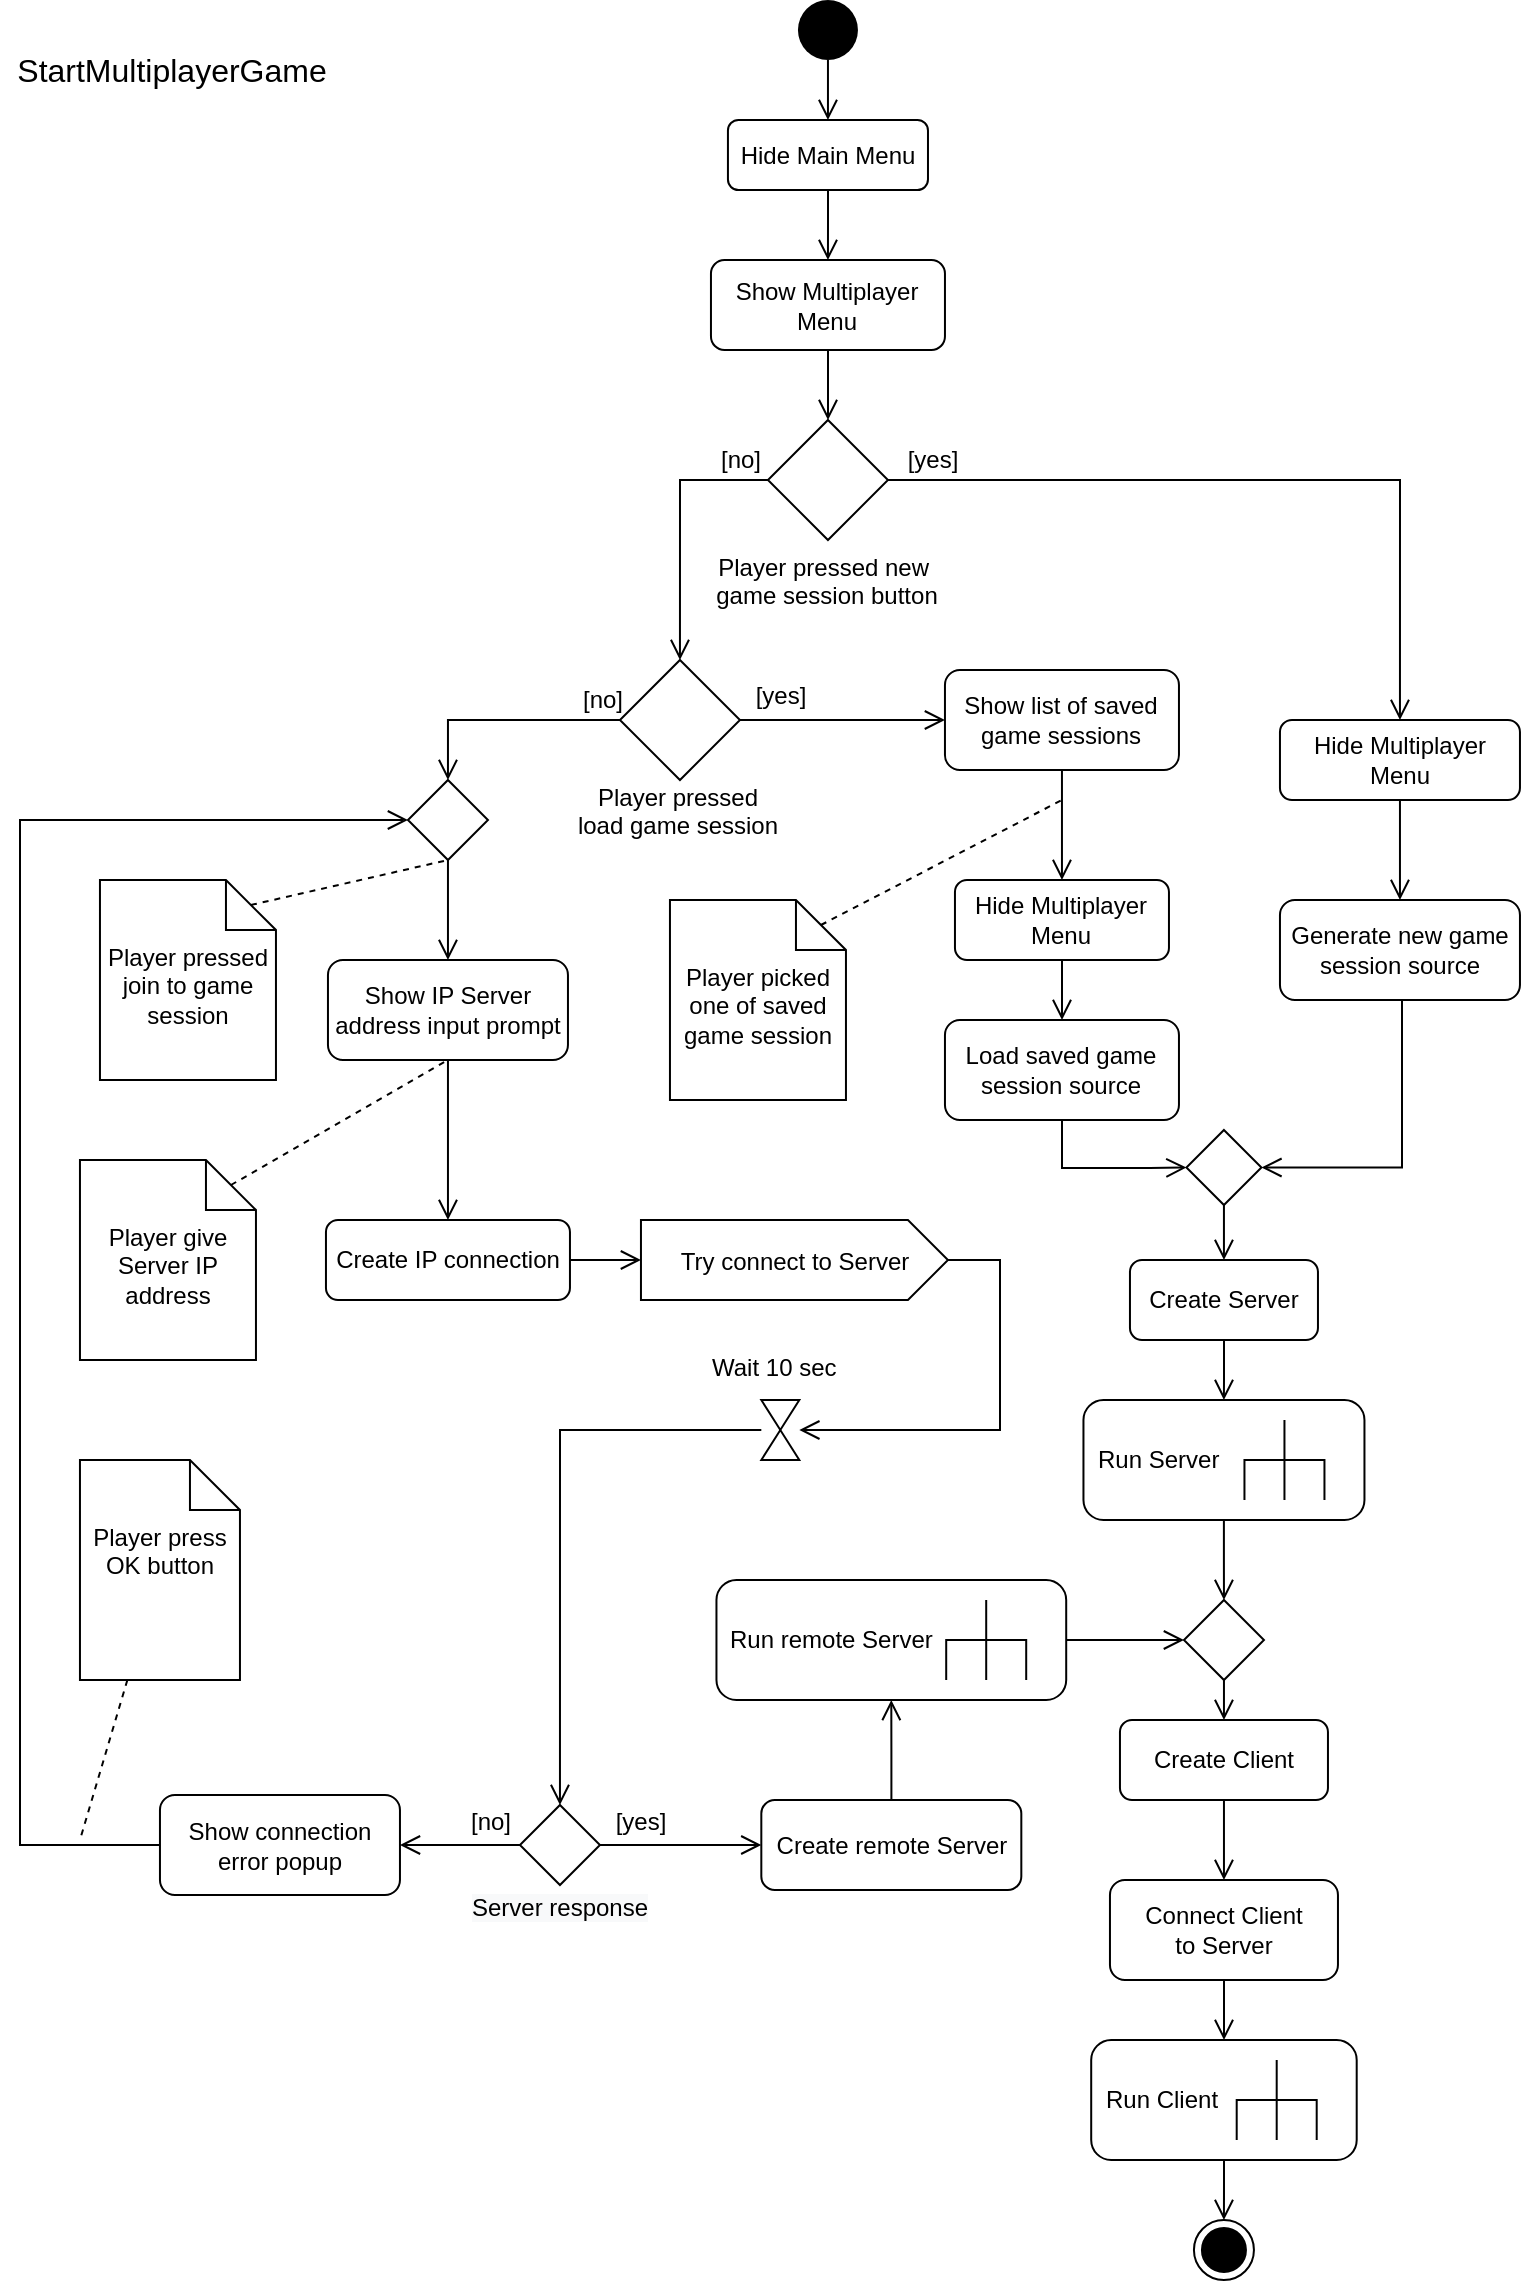 <mxfile version="18.0.6" type="device"><diagram id="-9HNZeXDYJOqd_FAlpaB" name="Strona-1"><mxGraphModel dx="918" dy="571" grid="1" gridSize="10" guides="1" tooltips="1" connect="1" arrows="1" fold="1" page="1" pageScale="1" pageWidth="827" pageHeight="1169" math="0" shadow="0"><root><mxCell id="0"/><mxCell id="1" parent="0"/><mxCell id="x7gVKlhXDRItL7wuzmwW-2" value="" style="edgeStyle=orthogonalEdgeStyle;html=1;verticalAlign=bottom;endArrow=open;endSize=8;strokeColor=#000000;rounded=0;entryX=0.5;entryY=0;entryDx=0;entryDy=0;" parent="1" source="dVcaI404tbkfIfSLfQCw-43" target="x7gVKlhXDRItL7wuzmwW-3" edge="1"><mxGeometry relative="1" as="geometry"><mxPoint x="441.98" y="75" as="targetPoint"/><mxPoint x="438.98" y="45" as="sourcePoint"/></mxGeometry></mxCell><mxCell id="x7gVKlhXDRItL7wuzmwW-7" style="edgeStyle=orthogonalEdgeStyle;rounded=0;orthogonalLoop=1;jettySize=auto;html=1;strokeColor=#000000;endArrow=open;endFill=0;strokeWidth=1;endSize=8;entryX=0.5;entryY=0;entryDx=0;entryDy=0;" parent="1" source="x7gVKlhXDRItL7wuzmwW-3" target="x7gVKlhXDRItL7wuzmwW-8" edge="1"><mxGeometry relative="1" as="geometry"><mxPoint x="466.98" y="225" as="targetPoint"/></mxGeometry></mxCell><mxCell id="x7gVKlhXDRItL7wuzmwW-3" value="Hide Main Menu" style="rounded=1;whiteSpace=wrap;html=1;strokeColor=#000000;" parent="1" vertex="1"><mxGeometry x="392.97" y="80" width="100.02" height="35" as="geometry"/></mxCell><mxCell id="x7gVKlhXDRItL7wuzmwW-36" style="edgeStyle=orthogonalEdgeStyle;rounded=0;orthogonalLoop=1;jettySize=auto;html=1;endArrow=open;endFill=0;endSize=8;strokeColor=#000000;strokeWidth=1;" parent="1" source="x7gVKlhXDRItL7wuzmwW-8" target="c9jsMG3zMKAxIj5EW4tU-3" edge="1"><mxGeometry relative="1" as="geometry"><mxPoint x="443.48" y="230" as="targetPoint"/></mxGeometry></mxCell><mxCell id="x7gVKlhXDRItL7wuzmwW-8" value="Show Multiplayer Menu" style="rounded=1;whiteSpace=wrap;html=1;strokeColor=#000000;" parent="1" vertex="1"><mxGeometry x="384.48" y="150" width="117" height="45" as="geometry"/></mxCell><mxCell id="x7gVKlhXDRItL7wuzmwW-19" style="edgeStyle=orthogonalEdgeStyle;rounded=0;orthogonalLoop=1;jettySize=auto;html=1;endArrow=open;endFill=0;endSize=8;strokeColor=#000000;strokeWidth=1;" parent="1" source="x7gVKlhXDRItL7wuzmwW-15" target="dVcaI404tbkfIfSLfQCw-13" edge="1"><mxGeometry relative="1" as="geometry"><mxPoint x="635.98" y="720" as="targetPoint"/></mxGeometry></mxCell><mxCell id="x7gVKlhXDRItL7wuzmwW-15" value="Create Server" style="rounded=1;whiteSpace=wrap;html=1;strokeColor=#000000;" parent="1" vertex="1"><mxGeometry x="593.98" y="650" width="94" height="40" as="geometry"/></mxCell><mxCell id="x7gVKlhXDRItL7wuzmwW-47" style="edgeStyle=orthogonalEdgeStyle;rounded=0;orthogonalLoop=1;jettySize=auto;html=1;entryX=0.5;entryY=0;entryDx=0;entryDy=0;fontSize=12;endArrow=open;endFill=0;endSize=8;strokeColor=#000000;strokeWidth=1;" parent="1" source="dVcaI404tbkfIfSLfQCw-13" target="dVcaI404tbkfIfSLfQCw-38" edge="1"><mxGeometry relative="1" as="geometry"><mxPoint x="635.98" y="780" as="sourcePoint"/></mxGeometry></mxCell><mxCell id="x7gVKlhXDRItL7wuzmwW-27" value="" style="ellipse;html=1;shape=endState;fillColor=#000000;strokeColor=#000000;" parent="1" vertex="1"><mxGeometry x="625.97" y="1130" width="30" height="30" as="geometry"/></mxCell><mxCell id="x7gVKlhXDRItL7wuzmwW-39" style="edgeStyle=orthogonalEdgeStyle;rounded=0;orthogonalLoop=1;jettySize=auto;html=1;entryX=0.5;entryY=0;entryDx=0;entryDy=0;endArrow=open;endFill=0;endSize=8;strokeColor=#000000;strokeWidth=1;exitX=1;exitY=0.5;exitDx=0;exitDy=0;" parent="1" source="c9jsMG3zMKAxIj5EW4tU-3" target="dVcaI404tbkfIfSLfQCw-3" edge="1"><mxGeometry relative="1" as="geometry"><mxPoint x="463.48" y="250" as="sourcePoint"/></mxGeometry></mxCell><mxCell id="x7gVKlhXDRItL7wuzmwW-41" value="[yes]" style="edgeLabel;html=1;align=center;verticalAlign=middle;resizable=0;points=[];fontSize=12;" parent="x7gVKlhXDRItL7wuzmwW-39" vertex="1" connectable="0"><mxGeometry x="-0.399" y="3" relative="1" as="geometry"><mxPoint x="-91" y="-7" as="offset"/></mxGeometry></mxCell><mxCell id="x7gVKlhXDRItL7wuzmwW-40" value="[no]" style="edgeStyle=orthogonalEdgeStyle;rounded=0;orthogonalLoop=1;jettySize=auto;html=1;entryX=0.5;entryY=0;entryDx=0;entryDy=0;endArrow=open;endFill=0;endSize=8;strokeColor=#000000;strokeWidth=1;fontSize=12;exitX=0;exitY=0.5;exitDx=0;exitDy=0;" parent="1" source="c9jsMG3zMKAxIj5EW4tU-3" target="c9jsMG3zMKAxIj5EW4tU-4" edge="1"><mxGeometry x="-0.795" y="-10" relative="1" as="geometry"><mxPoint as="offset"/><mxPoint x="410" y="260" as="sourcePoint"/><mxPoint x="266.98" y="400" as="targetPoint"/></mxGeometry></mxCell><mxCell id="c9jsMG3zMKAxIj5EW4tU-7" style="edgeStyle=orthogonalEdgeStyle;rounded=0;orthogonalLoop=1;jettySize=auto;html=1;entryX=1;entryY=0.5;entryDx=0;entryDy=0;fontSize=16;endSize=8;endArrow=open;endFill=0;" edge="1" parent="1" source="x7gVKlhXDRItL7wuzmwW-37" target="c9jsMG3zMKAxIj5EW4tU-5"><mxGeometry relative="1" as="geometry"><Array as="points"><mxPoint x="730" y="604"/></Array></mxGeometry></mxCell><mxCell id="x7gVKlhXDRItL7wuzmwW-37" value="&lt;span style=&quot;&quot;&gt;Generate new game session&amp;nbsp;&lt;/span&gt;&lt;span style=&quot;&quot;&gt;source&lt;/span&gt;" style="rounded=1;whiteSpace=wrap;html=1;strokeColor=#000000;strokeWidth=1;" parent="1" vertex="1"><mxGeometry x="668.98" y="470" width="120" height="50" as="geometry"/></mxCell><mxCell id="c9jsMG3zMKAxIj5EW4tU-8" style="edgeStyle=orthogonalEdgeStyle;rounded=0;orthogonalLoop=1;jettySize=auto;html=1;entryX=0;entryY=0.5;entryDx=0;entryDy=0;fontSize=16;endArrow=open;endFill=0;endSize=8;" edge="1" parent="1" source="x7gVKlhXDRItL7wuzmwW-38" target="c9jsMG3zMKAxIj5EW4tU-5"><mxGeometry relative="1" as="geometry"><Array as="points"><mxPoint x="560" y="604"/><mxPoint x="604" y="604"/></Array></mxGeometry></mxCell><mxCell id="x7gVKlhXDRItL7wuzmwW-38" value="&lt;span style=&quot;&quot;&gt;Load saved game session&amp;nbsp;&lt;/span&gt;&lt;span style=&quot;&quot;&gt;source&lt;/span&gt;" style="rounded=1;whiteSpace=wrap;html=1;strokeColor=#000000;strokeWidth=1;" parent="1" vertex="1"><mxGeometry x="501.48" y="530" width="117" height="50" as="geometry"/></mxCell><mxCell id="x7gVKlhXDRItL7wuzmwW-48" style="edgeStyle=orthogonalEdgeStyle;rounded=0;orthogonalLoop=1;jettySize=auto;html=1;entryX=0.5;entryY=0;entryDx=0;entryDy=0;fontSize=12;endArrow=open;endFill=0;endSize=8;strokeColor=#000000;strokeWidth=1;" parent="1" source="x7gVKlhXDRItL7wuzmwW-44" target="x7gVKlhXDRItL7wuzmwW-45" edge="1"><mxGeometry relative="1" as="geometry"/></mxCell><mxCell id="x7gVKlhXDRItL7wuzmwW-44" value="Create Client" style="rounded=1;whiteSpace=wrap;html=1;strokeColor=#000000;" parent="1" vertex="1"><mxGeometry x="588.98" y="880" width="104" height="40" as="geometry"/></mxCell><mxCell id="x7gVKlhXDRItL7wuzmwW-49" style="edgeStyle=orthogonalEdgeStyle;rounded=0;orthogonalLoop=1;jettySize=auto;html=1;fontSize=12;endArrow=open;endFill=0;endSize=8;strokeColor=#000000;strokeWidth=1;" parent="1" source="x7gVKlhXDRItL7wuzmwW-45" target="dVcaI404tbkfIfSLfQCw-14" edge="1"><mxGeometry relative="1" as="geometry"><mxPoint x="635.98" y="1040" as="targetPoint"/></mxGeometry></mxCell><mxCell id="x7gVKlhXDRItL7wuzmwW-45" value="Connect Client &lt;br&gt;to Server" style="rounded=1;whiteSpace=wrap;html=1;strokeColor=#000000;" parent="1" vertex="1"><mxGeometry x="583.98" y="960" width="114" height="50" as="geometry"/></mxCell><mxCell id="x7gVKlhXDRItL7wuzmwW-50" style="edgeStyle=orthogonalEdgeStyle;rounded=0;orthogonalLoop=1;jettySize=auto;html=1;entryX=0.5;entryY=0;entryDx=0;entryDy=0;fontSize=12;endArrow=open;endFill=0;endSize=8;strokeColor=#000000;strokeWidth=1;" parent="1" source="dVcaI404tbkfIfSLfQCw-14" target="x7gVKlhXDRItL7wuzmwW-27" edge="1"><mxGeometry relative="1" as="geometry"><mxPoint x="635.98" y="1100" as="sourcePoint"/></mxGeometry></mxCell><mxCell id="9hr6jYCFvfD1p4PA3c4C-2" style="edgeStyle=orthogonalEdgeStyle;rounded=0;orthogonalLoop=1;jettySize=auto;html=1;entryX=0;entryY=0.5;entryDx=0;entryDy=0;endArrow=open;endFill=0;endSize=8;fontSize=12;exitX=1;exitY=0.5;exitDx=0;exitDy=0;" parent="1" source="c9jsMG3zMKAxIj5EW4tU-4" target="dVcaI404tbkfIfSLfQCw-7" edge="1"><mxGeometry relative="1" as="geometry"><mxPoint x="387.23" y="385" as="sourcePoint"/></mxGeometry></mxCell><mxCell id="9hr6jYCFvfD1p4PA3c4C-3" value="[yes]" style="edgeLabel;html=1;align=center;verticalAlign=middle;resizable=0;points=[];fontSize=12;" parent="9hr6jYCFvfD1p4PA3c4C-2" vertex="1" connectable="0"><mxGeometry x="-0.565" y="3" relative="1" as="geometry"><mxPoint x="-3" y="-9" as="offset"/></mxGeometry></mxCell><mxCell id="9hr6jYCFvfD1p4PA3c4C-10" value="[no]" style="edgeStyle=elbowEdgeStyle;rounded=0;orthogonalLoop=1;jettySize=auto;html=1;entryX=0.5;entryY=0;entryDx=0;entryDy=0;fontSize=12;endArrow=open;endFill=0;endSize=8;exitX=0;exitY=0.5;exitDx=0;exitDy=0;elbow=vertical;" parent="1" source="c9jsMG3zMKAxIj5EW4tU-4" target="dVcaI404tbkfIfSLfQCw-41" edge="1"><mxGeometry x="-0.845" y="-10" relative="1" as="geometry"><mxPoint as="offset"/><mxPoint x="347.23" y="385" as="sourcePoint"/><Array as="points"><mxPoint x="290" y="380"/><mxPoint x="298.98" y="385"/><mxPoint x="178.98" y="475"/><mxPoint x="188.98" y="480"/></Array></mxGeometry></mxCell><mxCell id="dVcaI404tbkfIfSLfQCw-24" style="edgeStyle=orthogonalEdgeStyle;rounded=0;orthogonalLoop=1;jettySize=auto;html=1;endArrow=open;endFill=0;endSize=8;elbow=vertical;" parent="1" source="9hr6jYCFvfD1p4PA3c4C-6" target="dVcaI404tbkfIfSLfQCw-27" edge="1"><mxGeometry relative="1" as="geometry"><mxPoint x="266.98" y="800" as="targetPoint"/></mxGeometry></mxCell><mxCell id="9hr6jYCFvfD1p4PA3c4C-6" value="Create IP connection" style="rounded=1;whiteSpace=wrap;html=1;strokeColor=#000000;strokeWidth=1;" parent="1" vertex="1"><mxGeometry x="191.98" y="630" width="122" height="40" as="geometry"/></mxCell><mxCell id="9hr6jYCFvfD1p4PA3c4C-16" value="[no]" style="edgeStyle=orthogonalEdgeStyle;rounded=0;orthogonalLoop=1;jettySize=auto;html=1;entryX=1;entryY=0.5;entryDx=0;entryDy=0;fontSize=12;endArrow=open;endFill=0;endSize=8;exitX=0;exitY=0.5;exitDx=0;exitDy=0;" parent="1" source="dVcaI404tbkfIfSLfQCw-26" target="9hr6jYCFvfD1p4PA3c4C-15" edge="1"><mxGeometry x="-0.5" y="-12" relative="1" as="geometry"><mxPoint as="offset"/><mxPoint x="188.98" y="945" as="sourcePoint"/></mxGeometry></mxCell><mxCell id="9hr6jYCFvfD1p4PA3c4C-21" value="[yes]" style="edgeStyle=orthogonalEdgeStyle;rounded=0;orthogonalLoop=1;jettySize=auto;html=1;entryX=0;entryY=0.5;entryDx=0;entryDy=0;fontSize=12;endArrow=open;endFill=0;endSize=8;exitX=1;exitY=0.5;exitDx=0;exitDy=0;" parent="1" source="dVcaI404tbkfIfSLfQCw-26" target="9hr6jYCFvfD1p4PA3c4C-18" edge="1"><mxGeometry x="-0.504" y="13" relative="1" as="geometry"><mxPoint y="1" as="offset"/><mxPoint x="344.98" y="945" as="sourcePoint"/></mxGeometry></mxCell><mxCell id="9hr6jYCFvfD1p4PA3c4C-17" style="edgeStyle=orthogonalEdgeStyle;rounded=0;orthogonalLoop=1;jettySize=auto;html=1;fontSize=12;endArrow=open;endFill=0;endSize=8;entryX=0;entryY=0.5;entryDx=0;entryDy=0;" parent="1" source="9hr6jYCFvfD1p4PA3c4C-15" target="dVcaI404tbkfIfSLfQCw-41" edge="1"><mxGeometry relative="1" as="geometry"><Array as="points"><mxPoint x="38.98" y="942"/><mxPoint x="38.98" y="430"/></Array><mxPoint x="206.98" y="730" as="targetPoint"/></mxGeometry></mxCell><mxCell id="9hr6jYCFvfD1p4PA3c4C-15" value="Show connection error popup" style="rounded=1;whiteSpace=wrap;html=1;strokeColor=#000000;strokeWidth=1;" parent="1" vertex="1"><mxGeometry x="108.98" y="917.5" width="120" height="50" as="geometry"/></mxCell><mxCell id="9hr6jYCFvfD1p4PA3c4C-22" style="edgeStyle=orthogonalEdgeStyle;rounded=0;orthogonalLoop=1;jettySize=auto;html=1;fontSize=12;endArrow=open;endFill=0;endSize=8;" parent="1" source="9hr6jYCFvfD1p4PA3c4C-18" target="dVcaI404tbkfIfSLfQCw-34" edge="1"><mxGeometry relative="1" as="geometry"><mxPoint x="418.98" y="1085" as="targetPoint"/></mxGeometry></mxCell><mxCell id="9hr6jYCFvfD1p4PA3c4C-18" value="Create remote Server" style="rounded=1;whiteSpace=wrap;html=1;strokeColor=#000000;strokeWidth=1;" parent="1" vertex="1"><mxGeometry x="409.66" y="920" width="130" height="45" as="geometry"/></mxCell><mxCell id="9hr6jYCFvfD1p4PA3c4C-20" style="edgeStyle=orthogonalEdgeStyle;rounded=0;orthogonalLoop=1;jettySize=auto;html=1;fontSize=12;endArrow=open;endFill=0;endSize=8;" parent="1" source="dVcaI404tbkfIfSLfQCw-34" target="dVcaI404tbkfIfSLfQCw-38" edge="1"><mxGeometry relative="1" as="geometry"><mxPoint x="478.98" y="1115" as="sourcePoint"/><Array as="points"><mxPoint x="423.98" y="840"/></Array></mxGeometry></mxCell><mxCell id="dVcaI404tbkfIfSLfQCw-2" value="&lt;div style=&quot;&quot;&gt;Player pressed&amp;nbsp;&lt;span style=&quot;&quot;&gt;new&amp;nbsp;&lt;/span&gt;&lt;/div&gt;&lt;div style=&quot;&quot;&gt;&lt;span style=&quot;background-color: initial;&quot;&gt;game session button&lt;/span&gt;&lt;/div&gt;" style="text;whiteSpace=wrap;html=1;align=center;" parent="1" vertex="1"><mxGeometry x="374.47" y="290" width="137.02" height="50" as="geometry"/></mxCell><mxCell id="dVcaI404tbkfIfSLfQCw-15" style="edgeStyle=orthogonalEdgeStyle;rounded=0;orthogonalLoop=1;jettySize=auto;html=1;entryX=0.5;entryY=0;entryDx=0;entryDy=0;endArrow=open;endFill=0;endSize=8;" parent="1" source="dVcaI404tbkfIfSLfQCw-3" target="x7gVKlhXDRItL7wuzmwW-37" edge="1"><mxGeometry relative="1" as="geometry"/></mxCell><mxCell id="dVcaI404tbkfIfSLfQCw-3" value="Hide Multiplayer&lt;br&gt;Menu" style="rounded=1;whiteSpace=wrap;html=1;strokeColor=#000000;strokeWidth=1;" parent="1" vertex="1"><mxGeometry x="668.98" y="380" width="120" height="40" as="geometry"/></mxCell><mxCell id="dVcaI404tbkfIfSLfQCw-5" value="&lt;span style=&quot;color: rgb(0, 0, 0); font-family: Helvetica; font-size: 12px; font-style: normal; font-variant-ligatures: normal; font-variant-caps: normal; font-weight: 400; letter-spacing: normal; orphans: 2; text-indent: 0px; text-transform: none; widows: 2; word-spacing: 0px; -webkit-text-stroke-width: 0px; text-decoration-thickness: initial; text-decoration-style: initial; text-decoration-color: initial; float: none; display: inline !important;&quot;&gt;Player pressed&lt;/span&gt;&lt;br style=&quot;color: rgb(0, 0, 0); font-family: Helvetica; font-size: 12px; font-style: normal; font-variant-ligatures: normal; font-variant-caps: normal; font-weight: 400; letter-spacing: normal; orphans: 2; text-indent: 0px; text-transform: none; widows: 2; word-spacing: 0px; -webkit-text-stroke-width: 0px; text-decoration-thickness: initial; text-decoration-style: initial; text-decoration-color: initial;&quot;&gt;&lt;span style=&quot;color: rgb(0, 0, 0); font-family: Helvetica; font-size: 12px; font-style: normal; font-variant-ligatures: normal; font-variant-caps: normal; font-weight: 400; letter-spacing: normal; orphans: 2; text-indent: 0px; text-transform: none; widows: 2; word-spacing: 0px; -webkit-text-stroke-width: 0px; text-decoration-thickness: initial; text-decoration-style: initial; text-decoration-color: initial; float: none; display: inline !important;&quot;&gt;load game&amp;nbsp;&lt;/span&gt;&lt;span style=&quot;color: rgb(0, 0, 0); font-family: Helvetica; font-size: 12px; font-style: normal; font-variant-ligatures: normal; font-variant-caps: normal; font-weight: 400; letter-spacing: normal; orphans: 2; text-indent: 0px; text-transform: none; widows: 2; word-spacing: 0px; -webkit-text-stroke-width: 0px; text-decoration-thickness: initial; text-decoration-style: initial; text-decoration-color: initial; float: none; display: inline !important;&quot;&gt;session&lt;/span&gt;" style="text;whiteSpace=wrap;html=1;align=center;fillColor=none;labelBackgroundColor=none;" parent="1" vertex="1"><mxGeometry x="312.98" y="405" width="110" height="60" as="geometry"/></mxCell><mxCell id="dVcaI404tbkfIfSLfQCw-10" style="edgeStyle=orthogonalEdgeStyle;rounded=0;orthogonalLoop=1;jettySize=auto;html=1;endSize=8;endArrow=open;endFill=0;" parent="1" source="dVcaI404tbkfIfSLfQCw-7" target="dVcaI404tbkfIfSLfQCw-9" edge="1"><mxGeometry relative="1" as="geometry"/></mxCell><mxCell id="dVcaI404tbkfIfSLfQCw-7" value="Show list of saved game sessions" style="rounded=1;whiteSpace=wrap;html=1;strokeColor=#000000;strokeWidth=1;" parent="1" vertex="1"><mxGeometry x="501.48" y="355" width="117" height="50" as="geometry"/></mxCell><mxCell id="dVcaI404tbkfIfSLfQCw-12" style="edgeStyle=orthogonalEdgeStyle;rounded=0;orthogonalLoop=1;jettySize=auto;html=1;endArrow=open;endFill=0;endSize=8;" parent="1" source="dVcaI404tbkfIfSLfQCw-9" target="x7gVKlhXDRItL7wuzmwW-38" edge="1"><mxGeometry relative="1" as="geometry"/></mxCell><mxCell id="dVcaI404tbkfIfSLfQCw-9" value="Hide Multiplayer&lt;br&gt;Menu" style="rounded=1;whiteSpace=wrap;html=1;strokeColor=#000000;strokeWidth=1;" parent="1" vertex="1"><mxGeometry x="506.48" y="460" width="107" height="40" as="geometry"/></mxCell><mxCell id="dVcaI404tbkfIfSLfQCw-13" value="&lt;span style=&quot;text-align: center;&quot;&gt;Run Server&lt;/span&gt;" style="shape=mxgraph.uml25.behaviorAction;html=1;rounded=1;absoluteArcSize=1;arcSize=10;align=left;spacingLeft=5;" parent="1" vertex="1"><mxGeometry x="570.73" y="720" width="140.5" height="60" as="geometry"/></mxCell><mxCell id="dVcaI404tbkfIfSLfQCw-14" value="&lt;span style=&quot;text-align: center;&quot;&gt;Run Client&lt;/span&gt;" style="shape=mxgraph.uml25.behaviorAction;html=1;rounded=1;absoluteArcSize=1;arcSize=10;align=left;spacingLeft=5;" parent="1" vertex="1"><mxGeometry x="574.6" y="1040" width="132.75" height="60" as="geometry"/></mxCell><mxCell id="dVcaI404tbkfIfSLfQCw-17" style="rounded=0;orthogonalLoop=1;jettySize=auto;html=1;endArrow=none;endFill=0;endSize=8;dashed=1;exitX=0;exitY=0;exitDx=75.5;exitDy=12.5;exitPerimeter=0;" parent="1" source="dVcaI404tbkfIfSLfQCw-16" edge="1"><mxGeometry relative="1" as="geometry"><mxPoint x="560" y="420" as="targetPoint"/></mxGeometry></mxCell><mxCell id="dVcaI404tbkfIfSLfQCw-16" value="Player picked one of saved game session" style="shape=note2;boundedLbl=1;whiteSpace=wrap;html=1;size=25;verticalAlign=top;align=center;" parent="1" vertex="1"><mxGeometry x="363.98" y="470" width="88" height="100" as="geometry"/></mxCell><mxCell id="dVcaI404tbkfIfSLfQCw-19" style="edgeStyle=none;rounded=0;orthogonalLoop=1;jettySize=auto;html=1;dashed=1;endArrow=none;endFill=0;endSize=8;exitX=0;exitY=0;exitDx=75.5;exitDy=12.5;exitPerimeter=0;entryX=0.5;entryY=1;entryDx=0;entryDy=0;" parent="1" source="dVcaI404tbkfIfSLfQCw-18" target="dVcaI404tbkfIfSLfQCw-41" edge="1"><mxGeometry relative="1" as="geometry"><mxPoint x="138.98" y="520" as="targetPoint"/></mxGeometry></mxCell><mxCell id="dVcaI404tbkfIfSLfQCw-18" value="Player pressed join to game session" style="shape=note2;boundedLbl=1;whiteSpace=wrap;html=1;size=25;verticalAlign=top;align=center;" parent="1" vertex="1"><mxGeometry x="78.98" y="460" width="88" height="100" as="geometry"/></mxCell><mxCell id="dVcaI404tbkfIfSLfQCw-23" style="edgeStyle=orthogonalEdgeStyle;rounded=0;orthogonalLoop=1;jettySize=auto;elbow=vertical;html=1;entryX=0.5;entryY=0;entryDx=0;entryDy=0;endArrow=open;endFill=0;endSize=8;" parent="1" source="dVcaI404tbkfIfSLfQCw-20" target="9hr6jYCFvfD1p4PA3c4C-6" edge="1"><mxGeometry relative="1" as="geometry"/></mxCell><mxCell id="dVcaI404tbkfIfSLfQCw-20" value="Show IP Server address input prompt" style="rounded=1;whiteSpace=wrap;html=1;strokeColor=#000000;strokeWidth=1;" parent="1" vertex="1"><mxGeometry x="192.98" y="500" width="120" height="50" as="geometry"/></mxCell><mxCell id="dVcaI404tbkfIfSLfQCw-22" style="rounded=0;orthogonalLoop=1;jettySize=auto;elbow=vertical;html=1;dashed=1;endArrow=none;endFill=0;endSize=8;exitX=0;exitY=0;exitDx=75.5;exitDy=12.5;exitPerimeter=0;entryX=0.5;entryY=1;entryDx=0;entryDy=0;" parent="1" source="dVcaI404tbkfIfSLfQCw-21" target="dVcaI404tbkfIfSLfQCw-20" edge="1"><mxGeometry relative="1" as="geometry"><mxPoint x="148.98" y="640" as="targetPoint"/></mxGeometry></mxCell><mxCell id="dVcaI404tbkfIfSLfQCw-21" value="Player give Server IP address" style="shape=note2;boundedLbl=1;whiteSpace=wrap;html=1;size=25;verticalAlign=top;align=center;" parent="1" vertex="1"><mxGeometry x="68.98" y="600" width="88" height="100" as="geometry"/></mxCell><mxCell id="dVcaI404tbkfIfSLfQCw-25" value="&lt;span style=&quot;color: rgb(0, 0, 0); font-family: Helvetica; font-size: 12px; font-style: normal; font-variant-ligatures: normal; font-variant-caps: normal; font-weight: 400; letter-spacing: normal; orphans: 2; text-indent: 0px; text-transform: none; widows: 2; word-spacing: 0px; -webkit-text-stroke-width: 0px; background-color: rgb(248, 249, 250); text-decoration-thickness: initial; text-decoration-style: initial; text-decoration-color: initial; float: none; display: inline !important;&quot;&gt;Server response&lt;/span&gt;" style="text;whiteSpace=wrap;html=1;align=center;" parent="1" vertex="1"><mxGeometry x="253.98" y="960" width="110" height="40" as="geometry"/></mxCell><mxCell id="dVcaI404tbkfIfSLfQCw-26" value="" style="rhombus;" parent="1" vertex="1"><mxGeometry x="288.98" y="922.5" width="40" height="40" as="geometry"/></mxCell><mxCell id="dVcaI404tbkfIfSLfQCw-31" style="edgeStyle=orthogonalEdgeStyle;rounded=0;orthogonalLoop=1;jettySize=auto;html=1;entryX=1;entryY=0.5;entryDx=0;entryDy=0;endArrow=open;endFill=0;endSize=8;elbow=vertical;" parent="1" source="dVcaI404tbkfIfSLfQCw-27" target="dVcaI404tbkfIfSLfQCw-28" edge="1"><mxGeometry relative="1" as="geometry"><Array as="points"><mxPoint x="528.98" y="650"/><mxPoint x="528.98" y="735"/></Array></mxGeometry></mxCell><mxCell id="dVcaI404tbkfIfSLfQCw-27" value="&lt;span style=&quot;font-size: 12px;&quot;&gt;Try connect to Server&lt;/span&gt;" style="html=1;shape=mxgraph.infographic.ribbonSimple;notch1=0;notch2=20;align=center;verticalAlign=middle;fontSize=14;fontStyle=0;fillColor=#FFFFFF;" parent="1" vertex="1"><mxGeometry x="349.48" y="630" width="153.5" height="40" as="geometry"/></mxCell><mxCell id="dVcaI404tbkfIfSLfQCw-30" style="edgeStyle=orthogonalEdgeStyle;rounded=0;orthogonalLoop=1;jettySize=auto;html=1;entryX=0.5;entryY=0;entryDx=0;entryDy=0;endArrow=open;endFill=0;endSize=8;elbow=vertical;" parent="1" source="dVcaI404tbkfIfSLfQCw-28" target="dVcaI404tbkfIfSLfQCw-26" edge="1"><mxGeometry relative="1" as="geometry"/></mxCell><mxCell id="dVcaI404tbkfIfSLfQCw-28" value="" style="shape=collate;whiteSpace=wrap;html=1;" parent="1" vertex="1"><mxGeometry x="409.66" y="720" width="19" height="30" as="geometry"/></mxCell><mxCell id="dVcaI404tbkfIfSLfQCw-29" value="&lt;span style=&quot;color: rgb(0, 0, 0); font-family: Helvetica; font-size: 12px; font-style: normal; font-variant-ligatures: normal; font-variant-caps: normal; font-weight: 400; letter-spacing: normal; orphans: 2; text-align: center; text-indent: 0px; text-transform: none; widows: 2; word-spacing: 0px; -webkit-text-stroke-width: 0px; text-decoration-thickness: initial; text-decoration-style: initial; text-decoration-color: initial; float: none; display: inline !important;&quot;&gt;Wait 10 sec&lt;/span&gt;" style="text;whiteSpace=wrap;html=1;fillColor=none;labelBackgroundColor=none;" parent="1" vertex="1"><mxGeometry x="383.16" y="690" width="72" height="20" as="geometry"/></mxCell><mxCell id="dVcaI404tbkfIfSLfQCw-32" value="Player press OK button" style="shape=note2;boundedLbl=1;whiteSpace=wrap;html=1;size=25;verticalAlign=top;align=center;" parent="1" vertex="1"><mxGeometry x="68.98" y="750" width="80" height="110" as="geometry"/></mxCell><mxCell id="dVcaI404tbkfIfSLfQCw-33" style="rounded=0;orthogonalLoop=1;jettySize=auto;elbow=vertical;html=1;dashed=1;endArrow=none;endFill=0;endSize=8;" parent="1" source="dVcaI404tbkfIfSLfQCw-32" edge="1"><mxGeometry relative="1" as="geometry"><mxPoint x="68.98" y="940" as="targetPoint"/><mxPoint x="66.98" y="650.143" as="sourcePoint"/></mxGeometry></mxCell><mxCell id="dVcaI404tbkfIfSLfQCw-34" value="&lt;span style=&quot;text-align: center;&quot;&gt;Run remote Server&lt;/span&gt;" style="shape=mxgraph.uml25.behaviorAction;html=1;rounded=1;absoluteArcSize=1;arcSize=10;align=left;spacingLeft=5;" parent="1" vertex="1"><mxGeometry x="387.23" y="810" width="174.87" height="60" as="geometry"/></mxCell><mxCell id="dVcaI404tbkfIfSLfQCw-37" style="edgeStyle=none;rounded=0;orthogonalLoop=1;jettySize=auto;html=1;entryX=0.5;entryY=0;entryDx=0;entryDy=0;endArrow=open;endFill=0;endSize=8;elbow=vertical;exitX=0.5;exitY=1;exitDx=0;exitDy=0;" parent="1" source="c9jsMG3zMKAxIj5EW4tU-5" target="x7gVKlhXDRItL7wuzmwW-15" edge="1"><mxGeometry relative="1" as="geometry"><mxPoint x="640.98" y="620" as="sourcePoint"/></mxGeometry></mxCell><mxCell id="dVcaI404tbkfIfSLfQCw-39" style="edgeStyle=none;rounded=0;orthogonalLoop=1;jettySize=auto;html=1;endArrow=open;endFill=0;endSize=8;elbow=vertical;" parent="1" source="dVcaI404tbkfIfSLfQCw-38" target="x7gVKlhXDRItL7wuzmwW-44" edge="1"><mxGeometry relative="1" as="geometry"/></mxCell><mxCell id="dVcaI404tbkfIfSLfQCw-38" value="" style="rhombus;" parent="1" vertex="1"><mxGeometry x="620.98" y="820" width="40" height="40" as="geometry"/></mxCell><mxCell id="dVcaI404tbkfIfSLfQCw-42" style="edgeStyle=orthogonalEdgeStyle;rounded=0;orthogonalLoop=1;jettySize=auto;html=1;entryX=0.5;entryY=0;entryDx=0;entryDy=0;endArrow=open;endFill=0;endSize=8;elbow=vertical;" parent="1" source="dVcaI404tbkfIfSLfQCw-41" target="dVcaI404tbkfIfSLfQCw-20" edge="1"><mxGeometry relative="1" as="geometry"/></mxCell><mxCell id="dVcaI404tbkfIfSLfQCw-41" value="" style="rhombus;" parent="1" vertex="1"><mxGeometry x="232.98" y="410" width="40" height="40" as="geometry"/></mxCell><mxCell id="dVcaI404tbkfIfSLfQCw-43" value="" style="ellipse;fillColor=#000000;strokeColor=none;" parent="1" vertex="1"><mxGeometry x="427.98" y="20" width="30" height="30" as="geometry"/></mxCell><mxCell id="c9jsMG3zMKAxIj5EW4tU-1" value="StartMultiplayerGame" style="text;html=1;strokeColor=none;fillColor=none;align=center;verticalAlign=middle;whiteSpace=wrap;rounded=0;fontSize=16;" vertex="1" parent="1"><mxGeometry x="40" y="40" width="150" height="30" as="geometry"/></mxCell><mxCell id="c9jsMG3zMKAxIj5EW4tU-3" value="" style="rhombus;" vertex="1" parent="1"><mxGeometry x="412.98" y="230" width="60" height="60" as="geometry"/></mxCell><mxCell id="c9jsMG3zMKAxIj5EW4tU-4" value="" style="rhombus;" vertex="1" parent="1"><mxGeometry x="338.98" y="350" width="60" height="60" as="geometry"/></mxCell><mxCell id="c9jsMG3zMKAxIj5EW4tU-5" value="" style="rhombus;" vertex="1" parent="1"><mxGeometry x="622.22" y="585" width="37.5" height="37.5" as="geometry"/></mxCell></root></mxGraphModel></diagram></mxfile>